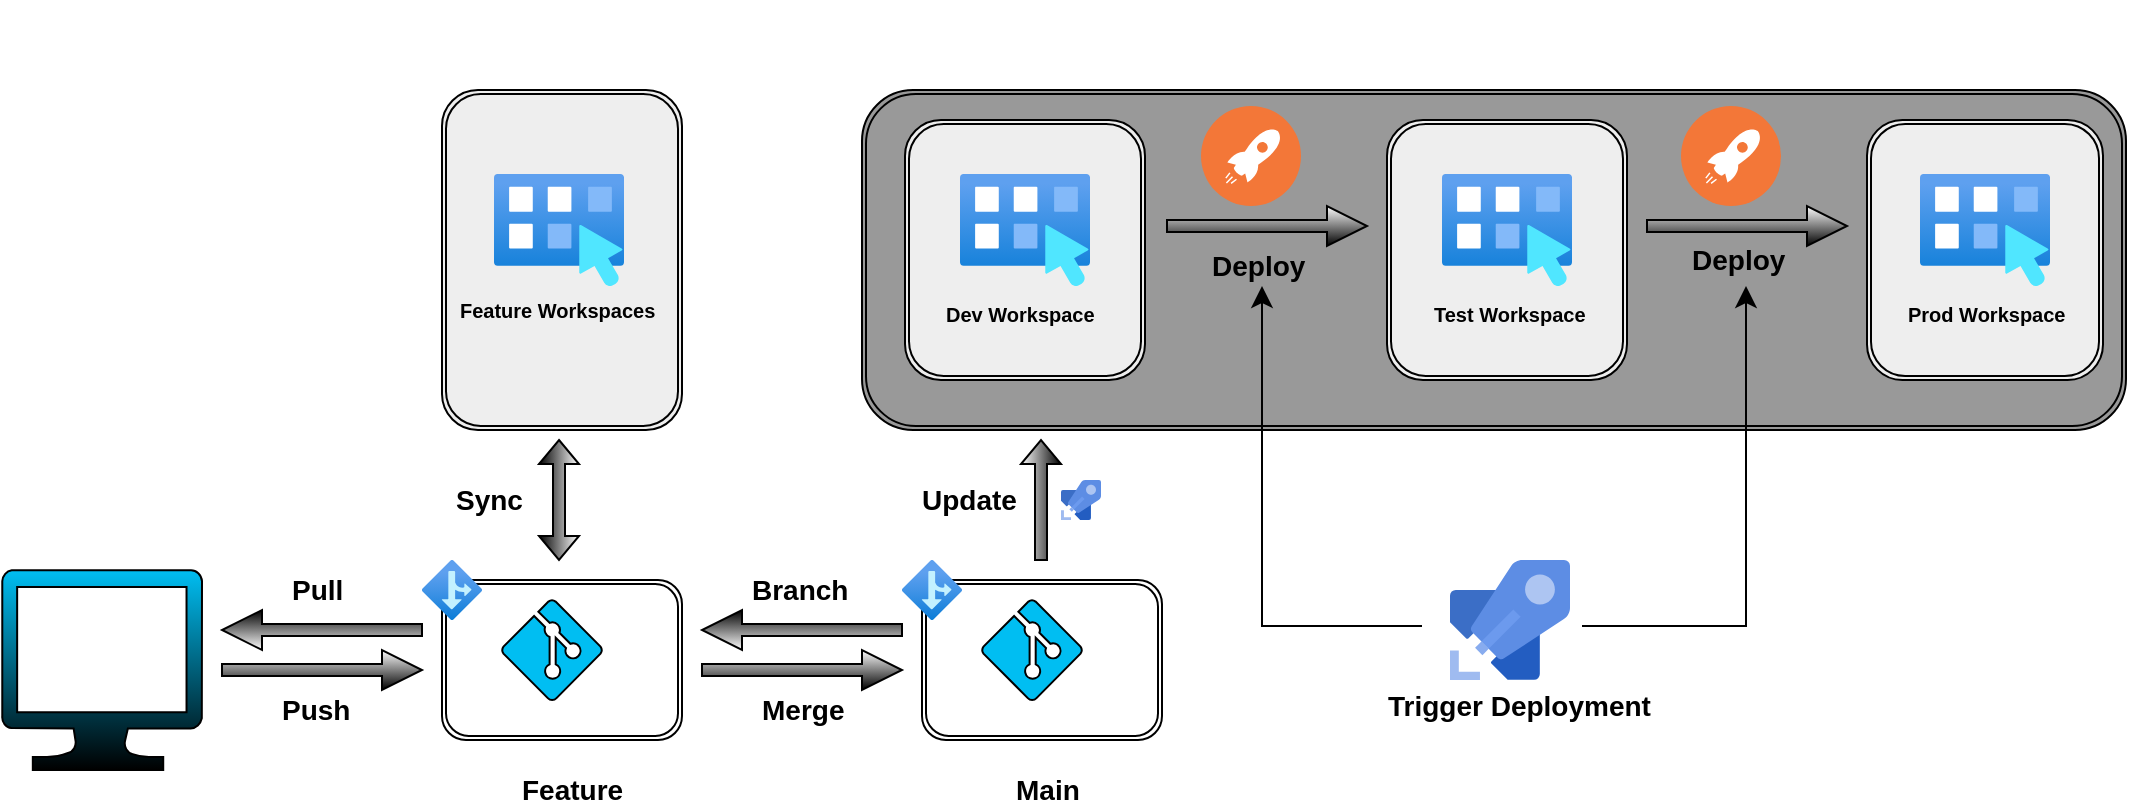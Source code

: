 <mxfile version="24.6.5" type="device">
  <diagram id="pxMFsFOc0tZjBD_UBLxx" name="Page-2">
    <mxGraphModel dx="1434" dy="827" grid="1" gridSize="10" guides="1" tooltips="1" connect="1" arrows="1" fold="1" page="1" pageScale="1" pageWidth="1100" pageHeight="850" math="0" shadow="0">
      <root>
        <mxCell id="0" />
        <mxCell id="1" parent="0" />
        <mxCell id="Msfk9kiayMqFVNuE4b56-1" value="" style="verticalLabelPosition=bottom;html=1;verticalAlign=top;align=center;shape=mxgraph.azure.computer;pointerEvents=1;shadow=0;textShadow=0;direction=east;flipH=0;flipV=0;labelBackgroundColor=none;gradientColor=default;fillColor=#00BEF2;" parent="1" vertex="1">
          <mxGeometry x="10" y="295" width="100" height="100" as="geometry" />
        </mxCell>
        <mxCell id="Msfk9kiayMqFVNuE4b56-2" value="" style="shape=singleArrow;direction=west;whiteSpace=wrap;html=1;shadow=0;textShadow=0;flipH=0;flipV=0;labelBackgroundColor=none;gradientColor=default;" parent="1" vertex="1">
          <mxGeometry x="120" y="315" width="100" height="20" as="geometry" />
        </mxCell>
        <mxCell id="Msfk9kiayMqFVNuE4b56-3" value="" style="shape=singleArrow;whiteSpace=wrap;html=1;shadow=0;textShadow=0;direction=east;flipH=0;flipV=0;labelBackgroundColor=none;gradientColor=default;" parent="1" vertex="1">
          <mxGeometry x="120" y="335" width="100" height="20" as="geometry" />
        </mxCell>
        <mxCell id="Msfk9kiayMqFVNuE4b56-4" value="Pull" style="rounded=0;whiteSpace=wrap;html=1;arcSize=50;strokeColor=none;strokeWidth=1;fillColor=none;whiteSpace=wrap;align=left;verticalAlign=middle;spacingLeft=0;fontStyle=1;fontSize=14;spacing=10;textShadow=0;labelBorderColor=none;shadow=0;direction=east;flipH=0;flipV=0;labelBackgroundColor=none;" parent="1" vertex="1">
          <mxGeometry x="145" y="295" width="40" height="20" as="geometry" />
        </mxCell>
        <mxCell id="Msfk9kiayMqFVNuE4b56-5" value="Push" style="rounded=0;whiteSpace=wrap;html=1;arcSize=50;strokeColor=none;strokeWidth=1;fillColor=none;whiteSpace=wrap;align=left;verticalAlign=middle;spacingLeft=0;fontStyle=1;fontSize=14;spacing=10;textShadow=0;shadow=0;direction=east;flipH=0;flipV=0;labelBackgroundColor=none;" parent="1" vertex="1">
          <mxGeometry x="140" y="355" width="50" height="20" as="geometry" />
        </mxCell>
        <mxCell id="Msfk9kiayMqFVNuE4b56-6" value="" style="shape=ext;double=1;rounded=1;whiteSpace=wrap;html=1;shadow=0;textShadow=0;direction=east;flipH=0;flipV=0;labelBackgroundColor=none;" parent="1" vertex="1">
          <mxGeometry x="470" y="300" width="120" height="80" as="geometry" />
        </mxCell>
        <mxCell id="Msfk9kiayMqFVNuE4b56-7" value="" style="image;aspect=fixed;html=1;points=[];align=right;fontSize=12;image=img/lib/azure2/general/Branch.svg;shadow=0;textShadow=0;labelPosition=left;verticalLabelPosition=top;verticalAlign=bottom;direction=east;flipH=0;flipV=0;labelBackgroundColor=none;" parent="1" vertex="1">
          <mxGeometry x="460" y="290" width="30" height="30" as="geometry" />
        </mxCell>
        <mxCell id="Msfk9kiayMqFVNuE4b56-8" value="" style="verticalLabelPosition=middle;html=1;verticalAlign=middle;align=center;shape=mxgraph.azure.git_repository;shadow=0;textShadow=0;labelPosition=center;direction=east;flipH=0;flipV=0;labelBackgroundColor=none;fillColor=#00BEF2;" parent="1" vertex="1">
          <mxGeometry x="500" y="310" width="50" height="50" as="geometry" />
        </mxCell>
        <mxCell id="Msfk9kiayMqFVNuE4b56-9" value="" style="shape=ext;double=1;rounded=1;whiteSpace=wrap;html=1;shadow=0;labelBorderColor=none;textShadow=0;flipH=0;glass=0;direction=east;flipV=0;labelBackgroundColor=none;" parent="1" vertex="1">
          <mxGeometry x="230" y="300" width="120" height="80" as="geometry" />
        </mxCell>
        <mxCell id="Msfk9kiayMqFVNuE4b56-10" value="" style="image;aspect=fixed;html=1;points=[];align=right;fontSize=12;image=img/lib/azure2/general/Branch.svg;shadow=0;labelBorderColor=none;textShadow=0;flipH=0;labelPosition=left;verticalLabelPosition=top;verticalAlign=bottom;direction=east;flipV=0;labelBackgroundColor=none;" parent="1" vertex="1">
          <mxGeometry x="220" y="290" width="30" height="30" as="geometry" />
        </mxCell>
        <mxCell id="Msfk9kiayMqFVNuE4b56-11" value="" style="verticalLabelPosition=middle;html=1;verticalAlign=middle;align=center;shape=mxgraph.azure.git_repository;shadow=0;labelBorderColor=none;textShadow=0;flipH=0;labelPosition=center;direction=east;flipV=0;labelBackgroundColor=none;fillColor=#00BEF2;" parent="1" vertex="1">
          <mxGeometry x="260" y="310" width="50" height="50" as="geometry" />
        </mxCell>
        <mxCell id="Msfk9kiayMqFVNuE4b56-12" value="Sync" style="rounded=0;whiteSpace=wrap;html=1;arcSize=50;strokeColor=none;strokeWidth=1;fillColor=none;whiteSpace=wrap;align=left;verticalAlign=middle;spacingLeft=0;fontStyle=1;fontSize=14;spacing=10;textShadow=0;labelBorderColor=none;shadow=0;direction=east;flipH=0;flipV=0;glass=0;labelBackgroundColor=none;" parent="1" vertex="1">
          <mxGeometry x="227" y="250" width="60" height="20" as="geometry" />
        </mxCell>
        <mxCell id="Msfk9kiayMqFVNuE4b56-13" value="" style="shape=singleArrow;direction=west;whiteSpace=wrap;html=1;shadow=0;textShadow=0;flipH=0;flipV=0;labelBackgroundColor=none;gradientColor=default;" parent="1" vertex="1">
          <mxGeometry x="360" y="315" width="100" height="20" as="geometry" />
        </mxCell>
        <mxCell id="Msfk9kiayMqFVNuE4b56-14" value="" style="shape=singleArrow;whiteSpace=wrap;html=1;shadow=0;textShadow=0;direction=east;flipH=0;flipV=0;labelBackgroundColor=none;gradientColor=default;" parent="1" vertex="1">
          <mxGeometry x="360" y="335" width="100" height="20" as="geometry" />
        </mxCell>
        <mxCell id="Msfk9kiayMqFVNuE4b56-15" value="Branch" style="rounded=0;whiteSpace=wrap;html=1;arcSize=50;strokeColor=none;strokeWidth=1;fillColor=none;whiteSpace=wrap;align=left;verticalAlign=middle;spacingLeft=0;fontStyle=1;fontSize=14;spacing=10;textShadow=0;labelBorderColor=none;shadow=0;direction=east;flipH=0;flipV=0;labelBackgroundColor=none;" parent="1" vertex="1">
          <mxGeometry x="375" y="295" width="70" height="20" as="geometry" />
        </mxCell>
        <mxCell id="Msfk9kiayMqFVNuE4b56-16" value="Merge" style="rounded=0;whiteSpace=wrap;html=1;arcSize=50;strokeColor=none;strokeWidth=1;fillColor=none;whiteSpace=wrap;align=left;verticalAlign=middle;spacingLeft=0;fontStyle=1;fontSize=14;spacing=10;textShadow=0;shadow=0;direction=east;flipH=0;flipV=0;labelBackgroundColor=none;" parent="1" vertex="1">
          <mxGeometry x="380" y="355" width="60" height="20" as="geometry" />
        </mxCell>
        <mxCell id="Msfk9kiayMqFVNuE4b56-17" value="Feature" style="rounded=0;whiteSpace=wrap;html=1;arcSize=50;strokeColor=none;strokeWidth=1;fillColor=none;whiteSpace=wrap;align=left;verticalAlign=middle;spacingLeft=0;fontStyle=1;fontSize=14;spacing=10;textShadow=0;shadow=0;direction=east;flipH=0;flipV=0;labelBackgroundColor=none;" parent="1" vertex="1">
          <mxGeometry x="260" y="395" width="60" height="20" as="geometry" />
        </mxCell>
        <mxCell id="Msfk9kiayMqFVNuE4b56-18" value="Main" style="rounded=0;whiteSpace=wrap;html=1;arcSize=50;strokeColor=none;strokeWidth=1;fillColor=none;whiteSpace=wrap;align=left;verticalAlign=middle;spacingLeft=0;fontStyle=1;fontSize=14;spacing=10;textShadow=0;shadow=0;direction=east;flipH=0;flipV=0;labelBackgroundColor=none;" parent="1" vertex="1">
          <mxGeometry x="507" y="395" width="45" height="20" as="geometry" />
        </mxCell>
        <mxCell id="Msfk9kiayMqFVNuE4b56-21" value="" style="shape=singleArrow;direction=north;whiteSpace=wrap;html=1;shadow=0;textShadow=0;flipH=0;flipV=0;labelBackgroundColor=none;gradientColor=default;" parent="1" vertex="1">
          <mxGeometry x="519.5" y="230" width="20" height="60" as="geometry" />
        </mxCell>
        <mxCell id="Msfk9kiayMqFVNuE4b56-22" value="Update" style="rounded=0;whiteSpace=wrap;html=1;arcSize=50;strokeColor=none;strokeWidth=1;fillColor=none;whiteSpace=wrap;align=left;verticalAlign=middle;spacingLeft=0;fontStyle=1;fontSize=14;spacing=10;textShadow=0;labelBorderColor=none;shadow=0;direction=east;flipH=0;flipV=0;labelBackgroundColor=none;" parent="1" vertex="1">
          <mxGeometry x="459.5" y="250" width="60" height="20" as="geometry" />
        </mxCell>
        <mxCell id="Msfk9kiayMqFVNuE4b56-23" value="" style="image;sketch=0;aspect=fixed;html=1;points=[];align=center;fontSize=12;image=img/lib/mscae/Azure_Pipelines.svg;shadow=0;textShadow=0;direction=east;flipH=0;flipV=0;labelBackgroundColor=none;" parent="1" vertex="1">
          <mxGeometry x="539.5" y="250" width="20" height="20" as="geometry" />
        </mxCell>
        <mxCell id="Msfk9kiayMqFVNuE4b56-25" value="" style="shape=doubleArrow;direction=south;whiteSpace=wrap;html=1;shadow=0;textShadow=0;flipH=0;flipV=0;labelBackgroundColor=none;gradientColor=default;" parent="1" vertex="1">
          <mxGeometry x="278.5" y="230" width="20" height="60" as="geometry" />
        </mxCell>
        <mxCell id="Msfk9kiayMqFVNuE4b56-43" value="" style="shape=ext;double=1;rounded=1;whiteSpace=wrap;html=1;shadow=0;labelBorderColor=none;textShadow=0;flipH=0;glass=0;direction=east;flipV=0;labelBackgroundColor=none;gradientColor=none;fillColor=#EEEEEE;" parent="1" vertex="1">
          <mxGeometry x="230" y="55" width="120" height="170" as="geometry" />
        </mxCell>
        <mxCell id="Msfk9kiayMqFVNuE4b56-44" value="" style="shape=image;verticalLabelPosition=bottom;verticalAlign=top;imageAspect=0;image=https://www.brasoftware.com.br/Marketing/Microsoft/2023/ebook/fabric/img/icon-microsoft-fabric.png;shadow=0;textShadow=1;labelBackgroundColor=none;" parent="1" vertex="1">
          <mxGeometry x="190" y="10" width="75" height="75" as="geometry" />
        </mxCell>
        <mxCell id="Msfk9kiayMqFVNuE4b56-45" value="" style="image;aspect=fixed;html=1;points=[];align=center;fontSize=12;image=img/lib/azure2/compute/Workspaces.svg;shadow=0;textShadow=0;labelBackgroundColor=none;" parent="1" vertex="1">
          <mxGeometry x="256" y="97" width="65" height="56.0" as="geometry" />
        </mxCell>
        <mxCell id="Msfk9kiayMqFVNuE4b56-46" value="Feature Workspaces" style="rounded=1;whiteSpace=wrap;html=1;arcSize=50;strokeColor=none;strokeWidth=1;fillColor=none;whiteSpace=wrap;align=left;verticalAlign=middle;spacingLeft=0;fontStyle=1;fontSize=10;spacing=10;textShadow=0;shadow=0;direction=east;flipH=0;flipV=0;labelBackgroundColor=none;" parent="1" vertex="1">
          <mxGeometry x="228.5" y="151" width="120" height="27" as="geometry" />
        </mxCell>
        <mxCell id="k_nvuBsAAGkeRD765Vu4-21" value="" style="shape=ext;double=1;rounded=1;whiteSpace=wrap;html=1;labelBackgroundColor=#091f2c;labelBorderColor=none;gradientColor=none;fillColor=#999999;" parent="1" vertex="1">
          <mxGeometry x="440" y="55" width="632" height="170" as="geometry" />
        </mxCell>
        <mxCell id="Msfk9kiayMqFVNuE4b56-48" value="" style="shape=image;verticalLabelPosition=bottom;verticalAlign=top;imageAspect=0;image=https://www.brasoftware.com.br/Marketing/Microsoft/2023/ebook/fabric/img/icon-microsoft-fabric.png;shadow=0;textShadow=1;labelBackgroundColor=none;" parent="1" vertex="1">
          <mxGeometry x="395" y="10" width="75" height="75" as="geometry" />
        </mxCell>
        <mxCell id="k_nvuBsAAGkeRD765Vu4-22" value="" style="shape=ext;double=1;rounded=1;whiteSpace=wrap;html=1;shadow=0;labelBorderColor=none;textShadow=0;flipH=0;glass=0;direction=east;flipV=0;labelBackgroundColor=none;fillColor=#EEEEEE;" parent="1" vertex="1">
          <mxGeometry x="461.5" y="70" width="120" height="130" as="geometry" />
        </mxCell>
        <mxCell id="k_nvuBsAAGkeRD765Vu4-23" value="" style="image;aspect=fixed;html=1;points=[];align=center;fontSize=12;image=img/lib/azure2/compute/Workspaces.svg;shadow=0;textShadow=0;labelBackgroundColor=none;" parent="1" vertex="1">
          <mxGeometry x="489" y="97" width="65" height="56.0" as="geometry" />
        </mxCell>
        <mxCell id="k_nvuBsAAGkeRD765Vu4-24" value="Dev Workspace" style="rounded=1;whiteSpace=wrap;html=1;arcSize=50;strokeColor=none;strokeWidth=1;fillColor=none;whiteSpace=wrap;align=left;verticalAlign=middle;spacingLeft=0;fontStyle=1;fontSize=10;spacing=10;textShadow=0;shadow=0;direction=east;flipH=0;flipV=0;labelBackgroundColor=none;" parent="1" vertex="1">
          <mxGeometry x="471.5" y="153" width="110" height="27" as="geometry" />
        </mxCell>
        <mxCell id="k_nvuBsAAGkeRD765Vu4-25" value="" style="shape=ext;double=1;rounded=1;whiteSpace=wrap;html=1;shadow=0;labelBorderColor=none;textShadow=0;flipH=0;glass=0;direction=east;flipV=0;labelBackgroundColor=none;fillColor=#EEEEEE;" parent="1" vertex="1">
          <mxGeometry x="702.5" y="70" width="120" height="130" as="geometry" />
        </mxCell>
        <mxCell id="k_nvuBsAAGkeRD765Vu4-26" value="" style="image;aspect=fixed;html=1;points=[];align=center;fontSize=12;image=img/lib/azure2/compute/Workspaces.svg;shadow=0;textShadow=0;labelBackgroundColor=none;" parent="1" vertex="1">
          <mxGeometry x="730" y="97" width="65" height="56.0" as="geometry" />
        </mxCell>
        <mxCell id="k_nvuBsAAGkeRD765Vu4-27" value="Test Workspace" style="rounded=1;whiteSpace=wrap;html=1;arcSize=50;strokeColor=none;strokeWidth=1;fillColor=none;whiteSpace=wrap;align=left;verticalAlign=middle;spacingLeft=0;fontStyle=1;fontSize=10;spacing=10;textShadow=0;shadow=0;direction=east;flipH=0;flipV=0;labelBackgroundColor=none;" parent="1" vertex="1">
          <mxGeometry x="715.5" y="153" width="97" height="27" as="geometry" />
        </mxCell>
        <mxCell id="k_nvuBsAAGkeRD765Vu4-28" value="" style="shape=ext;double=1;rounded=1;whiteSpace=wrap;html=1;shadow=0;labelBorderColor=none;textShadow=1;flipH=0;glass=0;direction=east;flipV=0;labelBackgroundColor=none;fillColor=#EEEEEE;" parent="1" vertex="1">
          <mxGeometry x="942.5" y="70" width="118" height="130" as="geometry" />
        </mxCell>
        <mxCell id="k_nvuBsAAGkeRD765Vu4-29" value="" style="image;aspect=fixed;html=1;points=[];align=center;fontSize=12;image=img/lib/azure2/compute/Workspaces.svg;shadow=0;textShadow=0;labelBackgroundColor=none;" parent="1" vertex="1">
          <mxGeometry x="969" y="97" width="65" height="56.0" as="geometry" />
        </mxCell>
        <mxCell id="k_nvuBsAAGkeRD765Vu4-30" value="Prod Workspace" style="rounded=1;whiteSpace=wrap;html=1;arcSize=50;strokeColor=none;strokeWidth=1;fillColor=none;whiteSpace=wrap;align=left;verticalAlign=middle;spacingLeft=0;fontStyle=1;fontSize=10;spacing=10;textShadow=0;shadow=0;direction=east;flipH=0;flipV=0;labelBackgroundColor=none;" parent="1" vertex="1">
          <mxGeometry x="953" y="153" width="97" height="27" as="geometry" />
        </mxCell>
        <mxCell id="k_nvuBsAAGkeRD765Vu4-31" value="" style="shape=singleArrow;whiteSpace=wrap;html=1;shadow=0;textShadow=0;direction=east;flipH=0;flipV=0;labelBackgroundColor=none;gradientColor=default;" parent="1" vertex="1">
          <mxGeometry x="592.5" y="113" width="100" height="20" as="geometry" />
        </mxCell>
        <mxCell id="k_nvuBsAAGkeRD765Vu4-32" value="Deploy" style="rounded=0;whiteSpace=wrap;html=1;arcSize=50;strokeColor=none;strokeWidth=1;fillColor=none;whiteSpace=wrap;align=left;verticalAlign=middle;spacingLeft=0;fontStyle=1;fontSize=14;spacing=10;textShadow=0;shadow=0;direction=east;flipH=0;flipV=0;labelBackgroundColor=none;" parent="1" vertex="1">
          <mxGeometry x="604.5" y="133" width="60" height="20" as="geometry" />
        </mxCell>
        <mxCell id="k_nvuBsAAGkeRD765Vu4-33" value="" style="image;aspect=fixed;perimeter=ellipsePerimeter;html=1;align=center;shadow=0;dashed=0;labelBackgroundColor=none;fontSize=12;spacingTop=3;image=img/lib/ibm/devops/continuous_deploy.svg;imageBackground=none;" parent="1" vertex="1">
          <mxGeometry x="609.5" y="63" width="50" height="50" as="geometry" />
        </mxCell>
        <mxCell id="k_nvuBsAAGkeRD765Vu4-34" value="" style="shape=singleArrow;whiteSpace=wrap;html=1;shadow=0;textShadow=0;direction=east;flipH=0;flipV=0;labelBackgroundColor=none;gradientColor=default;" parent="1" vertex="1">
          <mxGeometry x="832.5" y="113" width="100" height="20" as="geometry" />
        </mxCell>
        <mxCell id="k_nvuBsAAGkeRD765Vu4-35" value="Deploy" style="rounded=0;whiteSpace=wrap;html=1;arcSize=50;strokeColor=none;strokeWidth=1;fillColor=none;whiteSpace=wrap;align=left;verticalAlign=middle;spacingLeft=0;fontStyle=1;fontSize=14;spacing=10;textShadow=0;shadow=0;direction=east;flipH=0;flipV=0;labelBackgroundColor=none;" parent="1" vertex="1">
          <mxGeometry x="844.5" y="130" width="60" height="20" as="geometry" />
        </mxCell>
        <mxCell id="k_nvuBsAAGkeRD765Vu4-36" value="" style="image;aspect=fixed;perimeter=ellipsePerimeter;html=1;align=center;shadow=0;dashed=0;labelBackgroundColor=none;fontSize=12;spacingTop=3;image=img/lib/ibm/devops/continuous_deploy.svg;" parent="1" vertex="1">
          <mxGeometry x="849.5" y="63" width="50" height="50" as="geometry" />
        </mxCell>
        <mxCell id="k_nvuBsAAGkeRD765Vu4-42" value="" style="image;sketch=0;aspect=fixed;html=1;points=[];align=center;fontSize=12;image=img/lib/mscae/Azure_Pipelines.svg;shadow=0;textShadow=0;direction=east;flipH=0;flipV=0;labelBackgroundColor=none;" parent="1" vertex="1">
          <mxGeometry x="734" y="290" width="60" height="60" as="geometry" />
        </mxCell>
        <mxCell id="I4pSgWL2VPGoG_SqzWpF-1" value="Trigger Deployment" style="rounded=0;whiteSpace=wrap;html=1;arcSize=50;strokeColor=none;strokeWidth=1;fillColor=none;whiteSpace=wrap;align=left;verticalAlign=middle;spacingLeft=0;fontStyle=1;fontSize=14;spacing=10;textShadow=0;labelBorderColor=none;shadow=0;direction=east;flipH=0;flipV=0;labelBackgroundColor=none;" parent="1" vertex="1">
          <mxGeometry x="692.5" y="335" width="172" height="55" as="geometry" />
        </mxCell>
        <mxCell id="2W3bwI5NA8aMhdSg8Gyx-6" value="" style="edgeStyle=segmentEdgeStyle;endArrow=classic;html=1;curved=0;rounded=0;endSize=8;startSize=8;" edge="1" parent="1">
          <mxGeometry width="50" height="50" relative="1" as="geometry">
            <mxPoint x="720" y="323" as="sourcePoint" />
            <mxPoint x="640" y="153" as="targetPoint" />
            <Array as="points">
              <mxPoint x="640" y="323" />
            </Array>
          </mxGeometry>
        </mxCell>
        <mxCell id="2W3bwI5NA8aMhdSg8Gyx-7" value="" style="edgeStyle=segmentEdgeStyle;endArrow=classic;html=1;curved=0;rounded=0;endSize=8;startSize=8;" edge="1" parent="1">
          <mxGeometry width="50" height="50" relative="1" as="geometry">
            <mxPoint x="800" y="323" as="sourcePoint" />
            <mxPoint x="882" y="153" as="targetPoint" />
            <Array as="points">
              <mxPoint x="800" y="323" />
              <mxPoint x="882" y="323" />
            </Array>
          </mxGeometry>
        </mxCell>
      </root>
    </mxGraphModel>
  </diagram>
</mxfile>

